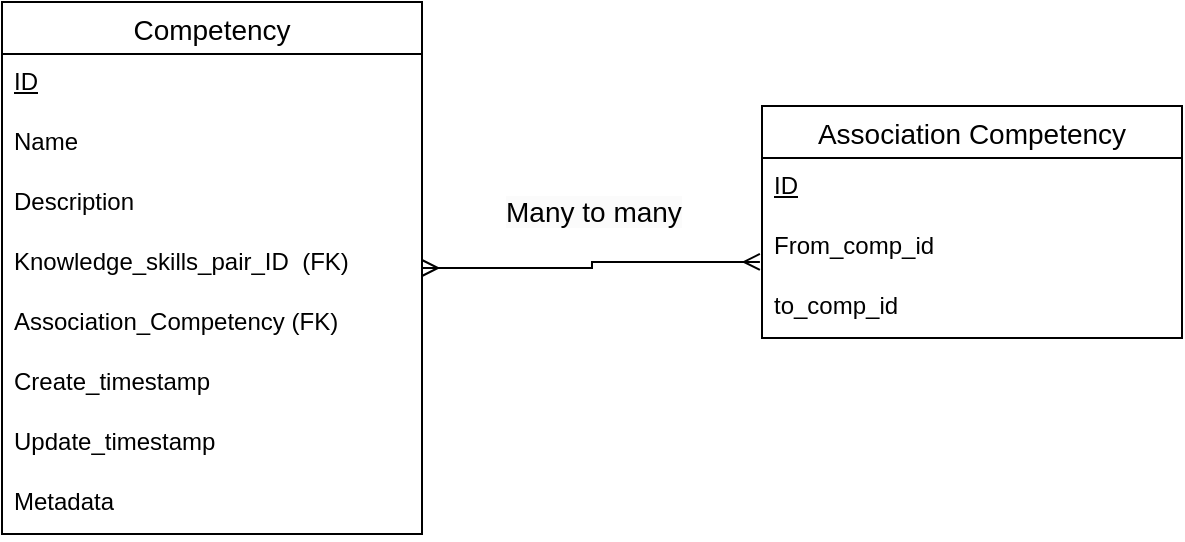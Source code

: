 <mxfile version="24.7.17">
  <diagram name="Page-1" id="5AbMCcU_5s_Pu40drUVP">
    <mxGraphModel dx="984" dy="626" grid="1" gridSize="10" guides="1" tooltips="1" connect="1" arrows="1" fold="1" page="1" pageScale="1" pageWidth="827" pageHeight="1169" math="0" shadow="0">
      <root>
        <mxCell id="0" />
        <mxCell id="1" parent="0" />
        <mxCell id="kaZxsoueBj__m-INg8tB-1" value="Competency" style="swimlane;fontStyle=0;childLayout=stackLayout;horizontal=1;startSize=26;horizontalStack=0;resizeParent=1;resizeParentMax=0;resizeLast=0;collapsible=1;marginBottom=0;align=center;fontSize=14;" vertex="1" parent="1">
          <mxGeometry x="140" y="70" width="210" height="266" as="geometry" />
        </mxCell>
        <mxCell id="kaZxsoueBj__m-INg8tB-2" value="&lt;u&gt;ID&lt;/u&gt;" style="text;strokeColor=none;fillColor=none;spacingLeft=4;spacingRight=4;overflow=hidden;rotatable=0;points=[[0,0.5],[1,0.5]];portConstraint=eastwest;fontSize=12;whiteSpace=wrap;html=1;" vertex="1" parent="kaZxsoueBj__m-INg8tB-1">
          <mxGeometry y="26" width="210" height="30" as="geometry" />
        </mxCell>
        <mxCell id="kaZxsoueBj__m-INg8tB-3" value="Name" style="text;strokeColor=none;fillColor=none;spacingLeft=4;spacingRight=4;overflow=hidden;rotatable=0;points=[[0,0.5],[1,0.5]];portConstraint=eastwest;fontSize=12;whiteSpace=wrap;html=1;" vertex="1" parent="kaZxsoueBj__m-INg8tB-1">
          <mxGeometry y="56" width="210" height="30" as="geometry" />
        </mxCell>
        <mxCell id="kaZxsoueBj__m-INg8tB-4" value="Description" style="text;strokeColor=none;fillColor=none;spacingLeft=4;spacingRight=4;overflow=hidden;rotatable=0;points=[[0,0.5],[1,0.5]];portConstraint=eastwest;fontSize=12;whiteSpace=wrap;html=1;" vertex="1" parent="kaZxsoueBj__m-INg8tB-1">
          <mxGeometry y="86" width="210" height="30" as="geometry" />
        </mxCell>
        <mxCell id="kaZxsoueBj__m-INg8tB-5" value="Knowledge_skills_pair_ID&amp;nbsp; (FK)" style="text;strokeColor=none;fillColor=none;spacingLeft=4;spacingRight=4;overflow=hidden;rotatable=0;points=[[0,0.5],[1,0.5]];portConstraint=eastwest;fontSize=12;whiteSpace=wrap;html=1;" vertex="1" parent="kaZxsoueBj__m-INg8tB-1">
          <mxGeometry y="116" width="210" height="30" as="geometry" />
        </mxCell>
        <mxCell id="kaZxsoueBj__m-INg8tB-6" value="Association_Competency (FK)" style="text;strokeColor=none;fillColor=none;spacingLeft=4;spacingRight=4;overflow=hidden;rotatable=0;points=[[0,0.5],[1,0.5]];portConstraint=eastwest;fontSize=12;whiteSpace=wrap;html=1;" vertex="1" parent="kaZxsoueBj__m-INg8tB-1">
          <mxGeometry y="146" width="210" height="30" as="geometry" />
        </mxCell>
        <mxCell id="kaZxsoueBj__m-INg8tB-7" value="Create_timestamp" style="text;strokeColor=none;fillColor=none;spacingLeft=4;spacingRight=4;overflow=hidden;rotatable=0;points=[[0,0.5],[1,0.5]];portConstraint=eastwest;fontSize=12;whiteSpace=wrap;html=1;" vertex="1" parent="kaZxsoueBj__m-INg8tB-1">
          <mxGeometry y="176" width="210" height="30" as="geometry" />
        </mxCell>
        <mxCell id="kaZxsoueBj__m-INg8tB-8" value="Update_timestamp" style="text;strokeColor=none;fillColor=none;spacingLeft=4;spacingRight=4;overflow=hidden;rotatable=0;points=[[0,0.5],[1,0.5]];portConstraint=eastwest;fontSize=12;whiteSpace=wrap;html=1;" vertex="1" parent="kaZxsoueBj__m-INg8tB-1">
          <mxGeometry y="206" width="210" height="30" as="geometry" />
        </mxCell>
        <mxCell id="kaZxsoueBj__m-INg8tB-20" value="Metadata" style="text;strokeColor=none;fillColor=none;spacingLeft=4;spacingRight=4;overflow=hidden;rotatable=0;points=[[0,0.5],[1,0.5]];portConstraint=eastwest;fontSize=12;whiteSpace=wrap;html=1;" vertex="1" parent="kaZxsoueBj__m-INg8tB-1">
          <mxGeometry y="236" width="210" height="30" as="geometry" />
        </mxCell>
        <mxCell id="kaZxsoueBj__m-INg8tB-9" value="Association Competency" style="swimlane;fontStyle=0;childLayout=stackLayout;horizontal=1;startSize=26;horizontalStack=0;resizeParent=1;resizeParentMax=0;resizeLast=0;collapsible=1;marginBottom=0;align=center;fontSize=14;" vertex="1" parent="1">
          <mxGeometry x="520" y="122" width="210" height="116" as="geometry" />
        </mxCell>
        <mxCell id="kaZxsoueBj__m-INg8tB-10" value="&lt;u&gt;ID&lt;/u&gt;" style="text;strokeColor=none;fillColor=none;spacingLeft=4;spacingRight=4;overflow=hidden;rotatable=0;points=[[0,0.5],[1,0.5]];portConstraint=eastwest;fontSize=12;whiteSpace=wrap;html=1;" vertex="1" parent="kaZxsoueBj__m-INg8tB-9">
          <mxGeometry y="26" width="210" height="30" as="geometry" />
        </mxCell>
        <mxCell id="kaZxsoueBj__m-INg8tB-11" value="From_comp_id" style="text;strokeColor=none;fillColor=none;spacingLeft=4;spacingRight=4;overflow=hidden;rotatable=0;points=[[0,0.5],[1,0.5]];portConstraint=eastwest;fontSize=12;whiteSpace=wrap;html=1;" vertex="1" parent="kaZxsoueBj__m-INg8tB-9">
          <mxGeometry y="56" width="210" height="30" as="geometry" />
        </mxCell>
        <mxCell id="kaZxsoueBj__m-INg8tB-12" value="to_comp_id" style="text;strokeColor=none;fillColor=none;spacingLeft=4;spacingRight=4;overflow=hidden;rotatable=0;points=[[0,0.5],[1,0.5]];portConstraint=eastwest;fontSize=12;whiteSpace=wrap;html=1;" vertex="1" parent="kaZxsoueBj__m-INg8tB-9">
          <mxGeometry y="86" width="210" height="30" as="geometry" />
        </mxCell>
        <mxCell id="kaZxsoueBj__m-INg8tB-18" style="edgeStyle=orthogonalEdgeStyle;rounded=0;orthogonalLoop=1;jettySize=auto;html=1;entryX=-0.005;entryY=0.733;entryDx=0;entryDy=0;entryPerimeter=0;startArrow=ERmany;startFill=0;endArrow=ERmany;endFill=0;" edge="1" parent="1" source="kaZxsoueBj__m-INg8tB-1" target="kaZxsoueBj__m-INg8tB-11">
          <mxGeometry relative="1" as="geometry" />
        </mxCell>
        <mxCell id="kaZxsoueBj__m-INg8tB-19" value="&lt;span style=&quot;color: rgb(0, 0, 0); font-family: Helvetica; font-size: 14px; font-style: normal; font-variant-ligatures: normal; font-variant-caps: normal; font-weight: 400; letter-spacing: normal; orphans: 2; text-align: center; text-indent: 0px; text-transform: none; widows: 2; word-spacing: 0px; -webkit-text-stroke-width: 0px; white-space: nowrap; background-color: rgb(251, 251, 251); text-decoration-thickness: initial; text-decoration-style: initial; text-decoration-color: initial; display: inline !important; float: none;&quot;&gt;Many to many&lt;/span&gt;" style="text;whiteSpace=wrap;html=1;" vertex="1" parent="1">
          <mxGeometry x="390" y="160" width="110" height="40" as="geometry" />
        </mxCell>
      </root>
    </mxGraphModel>
  </diagram>
</mxfile>

